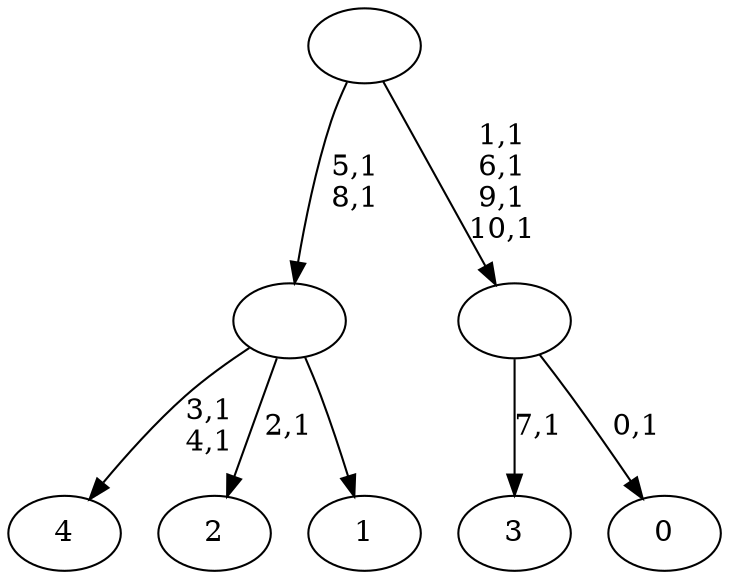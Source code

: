 digraph T {
	16 [label="4"]
	13 [label="3"]
	11 [label="2"]
	9 [label="1"]
	8 [label=""]
	6 [label="0"]
	4 [label=""]
	0 [label=""]
	8 -> 11 [label="2,1"]
	8 -> 16 [label="3,1\n4,1"]
	8 -> 9 [label=""]
	4 -> 6 [label="0,1"]
	4 -> 13 [label="7,1"]
	0 -> 4 [label="1,1\n6,1\n9,1\n10,1"]
	0 -> 8 [label="5,1\n8,1"]
}
